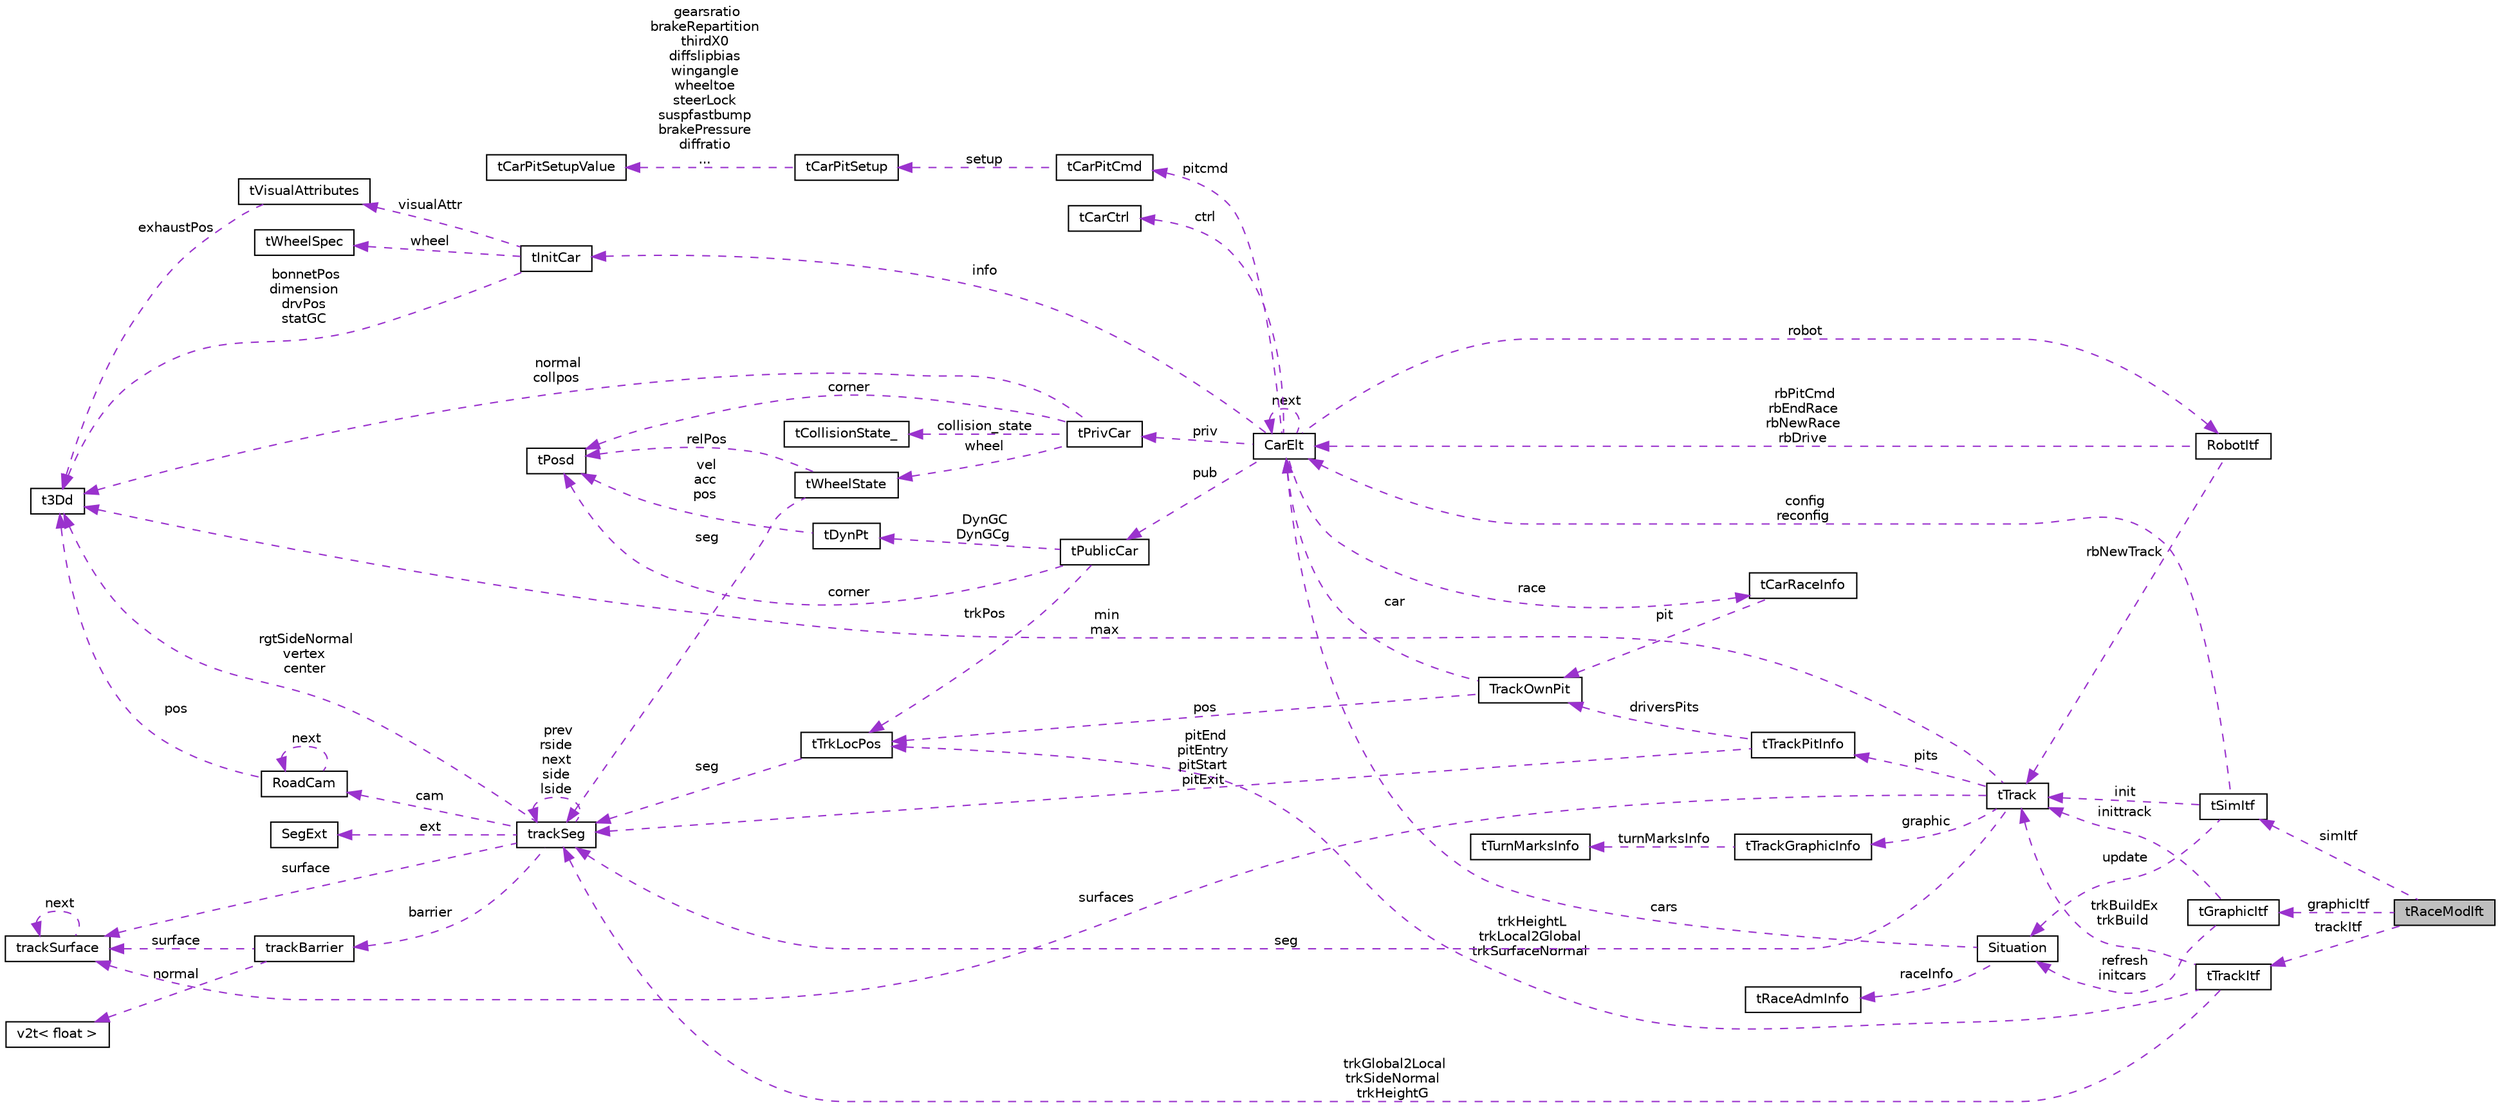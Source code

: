digraph "tRaceModIft"
{
  edge [fontname="Helvetica",fontsize="10",labelfontname="Helvetica",labelfontsize="10"];
  node [fontname="Helvetica",fontsize="10",shape=record];
  rankdir="LR";
  Node1 [label="tRaceModIft",height=0.2,width=0.4,color="black", fillcolor="grey75", style="filled", fontcolor="black"];
  Node2 -> Node1 [dir="back",color="darkorchid3",fontsize="10",style="dashed",label=" graphicItf" ,fontname="Helvetica"];
  Node2 [label="tGraphicItf",height=0.2,width=0.4,color="black", fillcolor="white", style="filled",URL="$structt_graphic_itf.html",tooltip="Interface Structure for Graphic Renering Module. "];
  Node3 -> Node2 [dir="back",color="darkorchid3",fontsize="10",style="dashed",label=" refresh\ninitcars" ,fontname="Helvetica"];
  Node3 [label="Situation",height=0.2,width=0.4,color="black", fillcolor="white", style="filled",URL="$struct_situation.html",tooltip="cars situation used to inform the GUI and the drivers "];
  Node4 -> Node3 [dir="back",color="darkorchid3",fontsize="10",style="dashed",label=" raceInfo" ,fontname="Helvetica"];
  Node4 [label="tRaceAdmInfo",height=0.2,width=0.4,color="black", fillcolor="white", style="filled",URL="$structt_race_adm_info.html",tooltip="General info on current race. "];
  Node5 -> Node3 [dir="back",color="darkorchid3",fontsize="10",style="dashed",label=" cars" ,fontname="Helvetica"];
  Node5 [label="CarElt",height=0.2,width=0.4,color="black", fillcolor="white", style="filled",URL="$struct_car_elt.html",tooltip="Car structure (tCarElt). "];
  Node6 -> Node5 [dir="back",color="darkorchid3",fontsize="10",style="dashed",label=" robot" ,fontname="Helvetica"];
  Node6 [label="RobotItf",height=0.2,width=0.4,color="black", fillcolor="white", style="filled",URL="$struct_robot_itf.html",tooltip="Interface Structure for Robots. "];
  Node5 -> Node6 [dir="back",color="darkorchid3",fontsize="10",style="dashed",label=" rbPitCmd\nrbEndRace\nrbNewRace\nrbDrive" ,fontname="Helvetica"];
  Node7 -> Node6 [dir="back",color="darkorchid3",fontsize="10",style="dashed",label=" rbNewTrack" ,fontname="Helvetica"];
  Node7 [label="tTrack",height=0.2,width=0.4,color="black", fillcolor="white", style="filled",URL="$structt_track.html",tooltip="Track structure. "];
  Node8 -> Node7 [dir="back",color="darkorchid3",fontsize="10",style="dashed",label=" min\nmax" ,fontname="Helvetica"];
  Node8 [label="t3Dd",height=0.2,width=0.4,color="black", fillcolor="white", style="filled",URL="$structt3_dd.html",tooltip="3D point. "];
  Node9 -> Node7 [dir="back",color="darkorchid3",fontsize="10",style="dashed",label=" surfaces" ,fontname="Helvetica"];
  Node9 [label="trackSurface",height=0.2,width=0.4,color="black", fillcolor="white", style="filled",URL="$structtrack_surface.html",tooltip="Surface. "];
  Node9 -> Node9 [dir="back",color="darkorchid3",fontsize="10",style="dashed",label=" next" ,fontname="Helvetica"];
  Node10 -> Node7 [dir="back",color="darkorchid3",fontsize="10",style="dashed",label=" pits" ,fontname="Helvetica"];
  Node10 [label="tTrackPitInfo",height=0.2,width=0.4,color="black", fillcolor="white", style="filled",URL="$structt_track_pit_info.html",tooltip="Pits Info Structure. "];
  Node11 -> Node10 [dir="back",color="darkorchid3",fontsize="10",style="dashed",label=" driversPits" ,fontname="Helvetica"];
  Node11 [label="TrackOwnPit",height=0.2,width=0.4,color="black", fillcolor="white", style="filled",URL="$struct_track_own_pit.html",tooltip="Driver&#39;s pit. "];
  Node12 -> Node11 [dir="back",color="darkorchid3",fontsize="10",style="dashed",label=" pos" ,fontname="Helvetica"];
  Node12 [label="tTrkLocPos",height=0.2,width=0.4,color="black", fillcolor="white", style="filled",URL="$structt_trk_loc_pos.html",tooltip="Location on the track in local coordinates. "];
  Node13 -> Node12 [dir="back",color="darkorchid3",fontsize="10",style="dashed",label=" seg" ,fontname="Helvetica"];
  Node13 [label="trackSeg",height=0.2,width=0.4,color="black", fillcolor="white", style="filled",URL="$structtrack_seg.html",tooltip="Track segment (tTrackSeg) The segments can be straights (type TR_STR): (the track goes from the right..."];
  Node8 -> Node13 [dir="back",color="darkorchid3",fontsize="10",style="dashed",label=" rgtSideNormal\nvertex\ncenter" ,fontname="Helvetica"];
  Node14 -> Node13 [dir="back",color="darkorchid3",fontsize="10",style="dashed",label=" barrier" ,fontname="Helvetica"];
  Node14 [label="trackBarrier",height=0.2,width=0.4,color="black", fillcolor="white", style="filled",URL="$structtrack_barrier.html",tooltip="Barrier. "];
  Node9 -> Node14 [dir="back",color="darkorchid3",fontsize="10",style="dashed",label=" surface" ,fontname="Helvetica"];
  Node15 -> Node14 [dir="back",color="darkorchid3",fontsize="10",style="dashed",label=" normal" ,fontname="Helvetica"];
  Node15 [label="v2t\< float \>",height=0.2,width=0.4,color="black", fillcolor="white", style="filled",URL="$classv2t.html"];
  Node9 -> Node13 [dir="back",color="darkorchid3",fontsize="10",style="dashed",label=" surface" ,fontname="Helvetica"];
  Node16 -> Node13 [dir="back",color="darkorchid3",fontsize="10",style="dashed",label=" cam" ,fontname="Helvetica"];
  Node16 [label="RoadCam",height=0.2,width=0.4,color="black", fillcolor="white", style="filled",URL="$struct_road_cam.html",tooltip="road camera "];
  Node8 -> Node16 [dir="back",color="darkorchid3",fontsize="10",style="dashed",label=" pos" ,fontname="Helvetica"];
  Node16 -> Node16 [dir="back",color="darkorchid3",fontsize="10",style="dashed",label=" next" ,fontname="Helvetica"];
  Node17 -> Node13 [dir="back",color="darkorchid3",fontsize="10",style="dashed",label=" ext" ,fontname="Helvetica"];
  Node17 [label="SegExt",height=0.2,width=0.4,color="black", fillcolor="white", style="filled",URL="$struct_seg_ext.html",tooltip="Extended track segment. "];
  Node13 -> Node13 [dir="back",color="darkorchid3",fontsize="10",style="dashed",label=" prev\nrside\nnext\nside\nlside" ,fontname="Helvetica"];
  Node5 -> Node11 [dir="back",color="darkorchid3",fontsize="10",style="dashed",label=" car" ,fontname="Helvetica"];
  Node13 -> Node10 [dir="back",color="darkorchid3",fontsize="10",style="dashed",label=" pitEnd\npitEntry\npitStart\npitExit" ,fontname="Helvetica"];
  Node18 -> Node7 [dir="back",color="darkorchid3",fontsize="10",style="dashed",label=" graphic" ,fontname="Helvetica"];
  Node18 [label="tTrackGraphicInfo",height=0.2,width=0.4,color="black", fillcolor="white", style="filled",URL="$structt_track_graphic_info.html"];
  Node19 -> Node18 [dir="back",color="darkorchid3",fontsize="10",style="dashed",label=" turnMarksInfo" ,fontname="Helvetica"];
  Node19 [label="tTurnMarksInfo",height=0.2,width=0.4,color="black", fillcolor="white", style="filled",URL="$structt_turn_marks_info.html"];
  Node13 -> Node7 [dir="back",color="darkorchid3",fontsize="10",style="dashed",label=" seg" ,fontname="Helvetica"];
  Node20 -> Node5 [dir="back",color="darkorchid3",fontsize="10",style="dashed",label=" pitcmd" ,fontname="Helvetica"];
  Node20 [label="tCarPitCmd",height=0.2,width=0.4,color="black", fillcolor="white", style="filled",URL="$structt_car_pit_cmd.html",tooltip="Command issued by the car during pit stop. "];
  Node21 -> Node20 [dir="back",color="darkorchid3",fontsize="10",style="dashed",label=" setup" ,fontname="Helvetica"];
  Node21 [label="tCarPitSetup",height=0.2,width=0.4,color="black", fillcolor="white", style="filled",URL="$structt_car_pit_setup.html"];
  Node22 -> Node21 [dir="back",color="darkorchid3",fontsize="10",style="dashed",label=" gearsratio\nbrakeRepartition\nthirdX0\ndiffslipbias\nwingangle\nwheeltoe\nsteerLock\nsuspfastbump\nbrakePressure\ndiffratio\n..." ,fontname="Helvetica"];
  Node22 [label="tCarPitSetupValue",height=0.2,width=0.4,color="black", fillcolor="white", style="filled",URL="$structt_car_pit_setup_value.html"];
  Node23 -> Node5 [dir="back",color="darkorchid3",fontsize="10",style="dashed",label=" info" ,fontname="Helvetica"];
  Node23 [label="tInitCar",height=0.2,width=0.4,color="black", fillcolor="white", style="filled",URL="$structt_init_car.html",tooltip="Static Public info. "];
  Node8 -> Node23 [dir="back",color="darkorchid3",fontsize="10",style="dashed",label=" bonnetPos\ndimension\ndrvPos\nstatGC" ,fontname="Helvetica"];
  Node24 -> Node23 [dir="back",color="darkorchid3",fontsize="10",style="dashed",label=" visualAttr" ,fontname="Helvetica"];
  Node24 [label="tVisualAttributes",height=0.2,width=0.4,color="black", fillcolor="white", style="filled",URL="$structt_visual_attributes.html",tooltip="Static visual attributes. "];
  Node8 -> Node24 [dir="back",color="darkorchid3",fontsize="10",style="dashed",label=" exhaustPos" ,fontname="Helvetica"];
  Node25 -> Node23 [dir="back",color="darkorchid3",fontsize="10",style="dashed",label=" wheel" ,fontname="Helvetica"];
  Node25 [label="tWheelSpec",height=0.2,width=0.4,color="black", fillcolor="white", style="filled",URL="$structt_wheel_spec.html",tooltip="Wheels Specifications. "];
  Node26 -> Node5 [dir="back",color="darkorchid3",fontsize="10",style="dashed",label=" priv" ,fontname="Helvetica"];
  Node26 [label="tPrivCar",height=0.2,width=0.4,color="black", fillcolor="white", style="filled",URL="$structt_priv_car.html",tooltip="Data known only by the driver. "];
  Node8 -> Node26 [dir="back",color="darkorchid3",fontsize="10",style="dashed",label=" normal\ncollpos" ,fontname="Helvetica"];
  Node27 -> Node26 [dir="back",color="darkorchid3",fontsize="10",style="dashed",label=" collision_state" ,fontname="Helvetica"];
  Node27 [label="tCollisionState_",height=0.2,width=0.4,color="black", fillcolor="white", style="filled",URL="$structt_collision_state__.html"];
  Node28 -> Node26 [dir="back",color="darkorchid3",fontsize="10",style="dashed",label=" wheel" ,fontname="Helvetica"];
  Node28 [label="tWheelState",height=0.2,width=0.4,color="black", fillcolor="white", style="filled",URL="$structt_wheel_state.html",tooltip="Dynamic wheel information. "];
  Node29 -> Node28 [dir="back",color="darkorchid3",fontsize="10",style="dashed",label=" relPos" ,fontname="Helvetica"];
  Node29 [label="tPosd",height=0.2,width=0.4,color="black", fillcolor="white", style="filled",URL="$structt_posd.html",tooltip="6 DOF position. "];
  Node13 -> Node28 [dir="back",color="darkorchid3",fontsize="10",style="dashed",label=" seg" ,fontname="Helvetica"];
  Node29 -> Node26 [dir="back",color="darkorchid3",fontsize="10",style="dashed",label=" corner" ,fontname="Helvetica"];
  Node30 -> Node5 [dir="back",color="darkorchid3",fontsize="10",style="dashed",label=" ctrl" ,fontname="Helvetica"];
  Node30 [label="tCarCtrl",height=0.2,width=0.4,color="black", fillcolor="white", style="filled",URL="$structt_car_ctrl.html",tooltip="Info returned by driver during the race. "];
  Node31 -> Node5 [dir="back",color="darkorchid3",fontsize="10",style="dashed",label=" race" ,fontname="Helvetica"];
  Node31 [label="tCarRaceInfo",height=0.2,width=0.4,color="black", fillcolor="white", style="filled",URL="$structt_car_race_info.html",tooltip="Race Administrative info. "];
  Node11 -> Node31 [dir="back",color="darkorchid3",fontsize="10",style="dashed",label=" pit" ,fontname="Helvetica"];
  Node5 -> Node5 [dir="back",color="darkorchid3",fontsize="10",style="dashed",label=" next" ,fontname="Helvetica"];
  Node32 -> Node5 [dir="back",color="darkorchid3",fontsize="10",style="dashed",label=" pub" ,fontname="Helvetica"];
  Node32 [label="tPublicCar",height=0.2,width=0.4,color="black", fillcolor="white", style="filled",URL="$structt_public_car.html",tooltip="Public info on the cars. "];
  Node12 -> Node32 [dir="back",color="darkorchid3",fontsize="10",style="dashed",label=" trkPos" ,fontname="Helvetica"];
  Node33 -> Node32 [dir="back",color="darkorchid3",fontsize="10",style="dashed",label=" DynGC\nDynGCg" ,fontname="Helvetica"];
  Node33 [label="tDynPt",height=0.2,width=0.4,color="black", fillcolor="white", style="filled",URL="$structt_dyn_pt.html",tooltip="Dynamic point structure. "];
  Node29 -> Node33 [dir="back",color="darkorchid3",fontsize="10",style="dashed",label=" vel\nacc\npos" ,fontname="Helvetica"];
  Node29 -> Node32 [dir="back",color="darkorchid3",fontsize="10",style="dashed",label=" corner" ,fontname="Helvetica"];
  Node7 -> Node2 [dir="back",color="darkorchid3",fontsize="10",style="dashed",label=" inittrack" ,fontname="Helvetica"];
  Node34 -> Node1 [dir="back",color="darkorchid3",fontsize="10",style="dashed",label=" simItf" ,fontname="Helvetica"];
  Node34 [label="tSimItf",height=0.2,width=0.4,color="black", fillcolor="white", style="filled",URL="$structt_sim_itf.html",tooltip="Interface Structure for Simulation. "];
  Node3 -> Node34 [dir="back",color="darkorchid3",fontsize="10",style="dashed",label=" update" ,fontname="Helvetica"];
  Node5 -> Node34 [dir="back",color="darkorchid3",fontsize="10",style="dashed",label=" config\nreconfig" ,fontname="Helvetica"];
  Node7 -> Node34 [dir="back",color="darkorchid3",fontsize="10",style="dashed",label=" init" ,fontname="Helvetica"];
  Node35 -> Node1 [dir="back",color="darkorchid3",fontsize="10",style="dashed",label=" trackItf" ,fontname="Helvetica"];
  Node35 [label="tTrackItf",height=0.2,width=0.4,color="black", fillcolor="white", style="filled",URL="$structt_track_itf.html",tooltip="Interface Structure for Track Loader. "];
  Node12 -> Node35 [dir="back",color="darkorchid3",fontsize="10",style="dashed",label=" trkHeightL\ntrkLocal2Global\ntrkSurfaceNormal" ,fontname="Helvetica"];
  Node7 -> Node35 [dir="back",color="darkorchid3",fontsize="10",style="dashed",label=" trkBuildEx\ntrkBuild" ,fontname="Helvetica"];
  Node13 -> Node35 [dir="back",color="darkorchid3",fontsize="10",style="dashed",label=" trkGlobal2Local\ntrkSideNormal\ntrkHeightG" ,fontname="Helvetica"];
}

